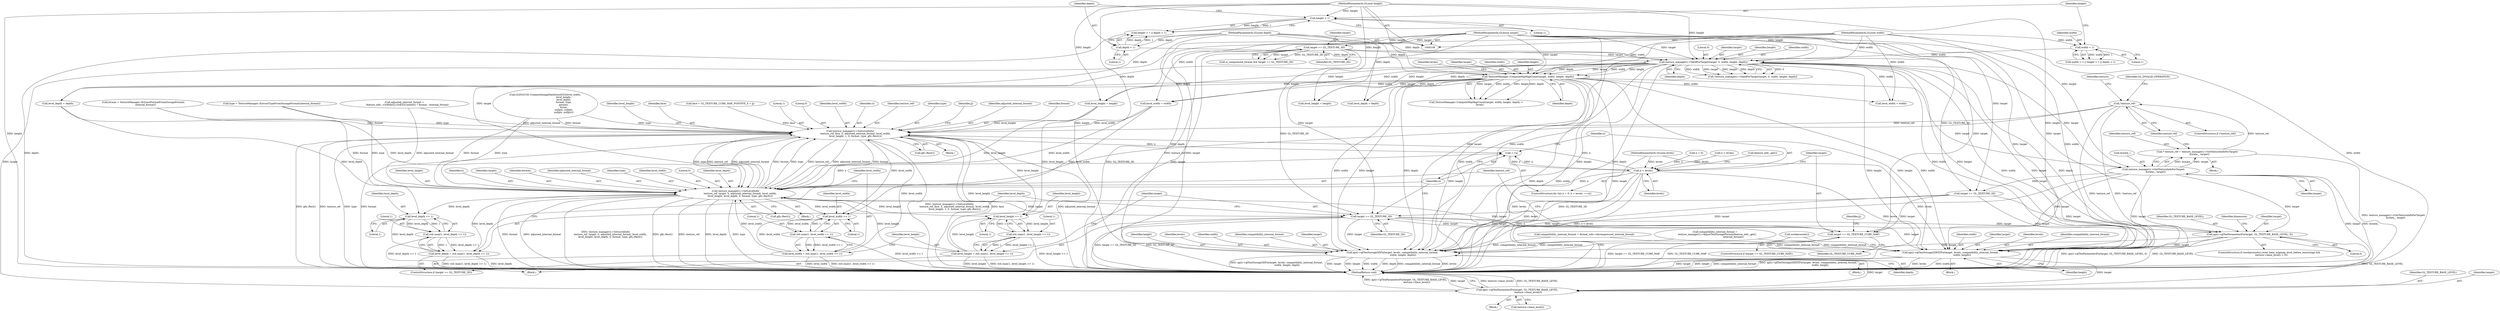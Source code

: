 digraph "0_Chrome_385508dc888ef15d272cdd2705b17996abc519d6_0@pointer" {
"1000189" [label="(Call,!texture_ref)"];
"1000182" [label="(Call,* texture_ref = texture_manager()->GetTextureInfoForTarget(\n      &state_, target))"];
"1000184" [label="(Call,texture_manager()->GetTextureInfoForTarget(\n      &state_, target))"];
"1000169" [label="(Call,TextureManager::ComputeMipMapCount(target, width, height, depth))"];
"1000160" [label="(Call,texture_manager()->ValidForTarget(target, 0, width, height, depth))"];
"1000134" [label="(Call,target == GL_TEXTURE_3D)"];
"1000107" [label="(MethodParameterIn,GLenum target)"];
"1000147" [label="(Call,width < 1)"];
"1000110" [label="(MethodParameterIn,GLsizei width)"];
"1000151" [label="(Call,height < 1)"];
"1000111" [label="(MethodParameterIn,GLsizei height)"];
"1000154" [label="(Call,depth < 1)"];
"1000112" [label="(MethodParameterIn,GLsizei depth)"];
"1000420" [label="(Call,texture_manager()->SetLevelInfo(\n              texture_ref, face, ii, adjusted_internal_format, level_width,\n              level_height, 1, 0, format, type, gfx::Rect()))"];
"1000395" [label="(Call,++ii)"];
"1000392" [label="(Call,ii < levels)"];
"1000434" [label="(Call,texture_manager()->SetLevelInfo(\n            texture_ref, target, ii, adjusted_internal_format, level_width,\n            level_height, level_depth, 0, format, type, gfx::Rect()))"];
"1000450" [label="(Call,level_width >> 1)"];
"1000448" [label="(Call,std::max(1, level_width >> 1))"];
"1000446" [label="(Call,level_width = std::max(1, level_width >> 1))"];
"1000457" [label="(Call,level_height >> 1)"];
"1000455" [label="(Call,std::max(1, level_height >> 1))"];
"1000453" [label="(Call,level_height = std::max(1, level_height >> 1))"];
"1000461" [label="(Call,target == GL_TEXTURE_3D)"];
"1000399" [label="(Call,target == GL_TEXTURE_CUBE_MAP)"];
"1000483" [label="(Call,api()->glTexParameteriFn(target, GL_TEXTURE_BASE_LEVEL, 0))"];
"1000492" [label="(Call,api()->glTexStorage2DEXTFn(target, levels, compatibility_internal_format,\n                               width, height))"];
"1000516" [label="(Call,api()->glTexParameteriFn(target, GL_TEXTURE_BASE_LEVEL,\n                             texture->base_level()))"];
"1000500" [label="(Call,api()->glTexStorage3DFn(target, levels, compatibility_internal_format,\n                            width, height, depth))"];
"1000468" [label="(Call,level_depth >> 1)"];
"1000466" [label="(Call,std::max(1, level_depth >> 1))"];
"1000464" [label="(Call,level_depth = std::max(1, level_depth >> 1))"];
"1000422" [label="(Identifier,face)"];
"1000433" [label="(Block,)"];
"1000171" [label="(Identifier,width)"];
"1000160" [label="(Call,texture_manager()->ValidForTarget(target, 0, width, height, depth))"];
"1000162" [label="(Literal,0)"];
"1000193" [label="(Identifier,GL_INVALID_OPERATION)"];
"1000491" [label="(Block,)"];
"1000156" [label="(Literal,1)"];
"1000387" [label="(ControlStructure,for (int ii = 0; ii < levels; ++ii))"];
"1000401" [label="(Identifier,GL_TEXTURE_CUBE_MAP)"];
"1000184" [label="(Call,texture_manager()->GetTextureInfoForTarget(\n      &state_, target))"];
"1000165" [label="(Identifier,depth)"];
"1000400" [label="(Identifier,target)"];
"1000518" [label="(Identifier,GL_TEXTURE_BASE_LEVEL)"];
"1000440" [label="(Identifier,level_height)"];
"1000233" [label="(Call,level_height = height)"];
"1000152" [label="(Identifier,height)"];
"1000415" [label="(Call,face = GL_TEXTURE_CUBE_MAP_POSITIVE_X + jj)"];
"1000448" [label="(Call,std::max(1, level_width >> 1))"];
"1000406" [label="(Identifier,jj)"];
"1000218" [label="(Call,format = TextureManager::ExtractFormatFromStorageFormat(\n      internal_format))"];
"1000223" [label="(Call,type = TextureManager::ExtractTypeFromStorageFormat(internal_format))"];
"1000431" [label="(Call,gfx::Rect())"];
"1000159" [label="(Call,!texture_manager()->ValidForTarget(target, 0, width, height, depth))"];
"1000461" [label="(Call,target == GL_TEXTURE_3D)"];
"1000377" [label="(Call,level_depth = depth)"];
"1000499" [label="(Block,)"];
"1000188" [label="(ControlStructure,if (!texture_ref))"];
"1000454" [label="(Identifier,level_height)"];
"1000187" [label="(Identifier,target)"];
"1000183" [label="(Identifier,texture_ref)"];
"1000486" [label="(Literal,0)"];
"1000517" [label="(Identifier,target)"];
"1000434" [label="(Call,texture_manager()->SetLevelInfo(\n            texture_ref, target, ii, adjusted_internal_format, level_width,\n            level_height, level_depth, 0, format, type, gfx::Rect()))"];
"1000475" [label="(ControlStructure,if (workarounds().reset_base_mipmap_level_before_texstorage &&\n      texture->base_level() > 0))"];
"1000154" [label="(Call,depth < 1)"];
"1000172" [label="(Identifier,height)"];
"1000427" [label="(Literal,1)"];
"1000413" [label="(Block,)"];
"1000168" [label="(Call,TextureManager::ComputeMipMapCount(target, width, height, depth) <\n          levels)"];
"1000174" [label="(Identifier,levels)"];
"1000452" [label="(Literal,1)"];
"1000362" [label="(Call,compatibility_internal_format = format_info->decompressed_internal_format)"];
"1000147" [label="(Call,width < 1)"];
"1000146" [label="(Call,width < 1 || height < 1 || depth < 1)"];
"1000516" [label="(Call,api()->glTexParameteriFn(target, GL_TEXTURE_BASE_LEVEL,\n                             texture->base_level()))"];
"1000435" [label="(Identifier,texture_ref)"];
"1000450" [label="(Call,level_width >> 1)"];
"1000449" [label="(Literal,1)"];
"1000342" [label="(Call,compatibility_internal_format =\n      texture_manager()->AdjustTexStorageFormat(feature_info_.get(),\n                                                internal_format))"];
"1000170" [label="(Identifier,target)"];
"1000161" [label="(Identifier,target)"];
"1000464" [label="(Call,level_depth = std::max(1, level_depth >> 1))"];
"1000485" [label="(Identifier,GL_TEXTURE_BASE_LEVEL)"];
"1000115" [label="(Block,)"];
"1000496" [label="(Identifier,width)"];
"1000520" [label="(MethodReturn,void)"];
"1000173" [label="(Identifier,depth)"];
"1000437" [label="(Identifier,ii)"];
"1000470" [label="(Literal,1)"];
"1000428" [label="(Literal,0)"];
"1000134" [label="(Call,target == GL_TEXTURE_3D)"];
"1000322" [label="(Call,target == GL_TEXTURE_3D)"];
"1000169" [label="(Call,TextureManager::ComputeMipMapCount(target, width, height, depth))"];
"1000505" [label="(Identifier,height)"];
"1000515" [label="(Block,)"];
"1000502" [label="(Identifier,levels)"];
"1000425" [label="(Identifier,level_width)"];
"1000423" [label="(Identifier,ii)"];
"1000399" [label="(Call,target == GL_TEXTURE_CUBE_MAP)"];
"1000447" [label="(Identifier,level_width)"];
"1000150" [label="(Call,height < 1 || depth < 1)"];
"1000489" [label="(Identifier,dimension)"];
"1000436" [label="(Identifier,target)"];
"1000472" [label="(Call,feature_info_.get())"];
"1000389" [label="(Call,ii = 0)"];
"1000252" [label="(Call,ii < levels)"];
"1000458" [label="(Identifier,level_height)"];
"1000421" [label="(Identifier,texture_ref)"];
"1000151" [label="(Call,height < 1)"];
"1000460" [label="(ControlStructure,if (target == GL_TEXTURE_3D))"];
"1000153" [label="(Literal,1)"];
"1000430" [label="(Identifier,type)"];
"1000504" [label="(Identifier,width)"];
"1000394" [label="(Identifier,levels)"];
"1000466" [label="(Call,std::max(1, level_depth >> 1))"];
"1000443" [label="(Identifier,format)"];
"1000451" [label="(Identifier,level_width)"];
"1000164" [label="(Identifier,height)"];
"1000446" [label="(Call,level_width = std::max(1, level_width >> 1))"];
"1000229" [label="(Call,level_width = width)"];
"1000373" [label="(Call,level_height = height)"];
"1000412" [label="(Identifier,jj)"];
"1000492" [label="(Call,api()->glTexStorage2DEXTFn(target, levels, compatibility_internal_format,\n                               width, height))"];
"1000112" [label="(MethodParameterIn,GLsizei depth)"];
"1000438" [label="(Identifier,adjusted_internal_format)"];
"1000510" [label="(Call,workarounds())"];
"1000182" [label="(Call,* texture_ref = texture_manager()->GetTextureInfoForTarget(\n      &state_, target))"];
"1000424" [label="(Identifier,adjusted_internal_format)"];
"1000453" [label="(Call,level_height = std::max(1, level_height >> 1))"];
"1000493" [label="(Identifier,target)"];
"1000429" [label="(Identifier,format)"];
"1000132" [label="(Call,is_compressed_format && target == GL_TEXTURE_3D)"];
"1000444" [label="(Identifier,type)"];
"1000497" [label="(Identifier,height)"];
"1000457" [label="(Call,level_height >> 1)"];
"1000397" [label="(Block,)"];
"1000148" [label="(Identifier,width)"];
"1000469" [label="(Identifier,level_depth)"];
"1000398" [label="(ControlStructure,if (target == GL_TEXTURE_CUBE_MAP))"];
"1000111" [label="(MethodParameterIn,GLsizei height)"];
"1000237" [label="(Call,level_depth = depth)"];
"1000439" [label="(Identifier,level_width)"];
"1000381" [label="(Call,adjusted_internal_format =\n        feature_info_->IsWebGL1OrES2Context() ? format : internal_format)"];
"1000445" [label="(Call,gfx::Rect())"];
"1000455" [label="(Call,std::max(1, level_height >> 1))"];
"1000459" [label="(Literal,1)"];
"1000369" [label="(Call,level_width = width)"];
"1000135" [label="(Identifier,target)"];
"1000285" [label="(Call,GLES2Util::ComputeImageDataSizesES3(level_width,\n                                                 level_height,\n                                                 level_depth,\n                                                 format, type,\n                                                 params,\n                                                 &size,\n                                                 nullptr, nullptr,\n                                                 nullptr, nullptr))"];
"1000456" [label="(Literal,1)"];
"1000185" [label="(Call,&state_)"];
"1000465" [label="(Identifier,level_depth)"];
"1000149" [label="(Literal,1)"];
"1000467" [label="(Literal,1)"];
"1000500" [label="(Call,api()->glTexStorage3DFn(target, levels, compatibility_internal_format,\n                            width, height, depth))"];
"1000483" [label="(Call,api()->glTexParameteriFn(target, GL_TEXTURE_BASE_LEVEL, 0))"];
"1000494" [label="(Identifier,levels)"];
"1000462" [label="(Identifier,target)"];
"1000519" [label="(Call,texture->base_level())"];
"1000189" [label="(Call,!texture_ref)"];
"1000442" [label="(Literal,0)"];
"1000396" [label="(Identifier,ii)"];
"1000393" [label="(Identifier,ii)"];
"1000392" [label="(Call,ii < levels)"];
"1000506" [label="(Identifier,depth)"];
"1000441" [label="(Identifier,level_depth)"];
"1000395" [label="(Call,++ii)"];
"1000107" [label="(MethodParameterIn,GLenum target)"];
"1000163" [label="(Identifier,width)"];
"1000190" [label="(Identifier,texture_ref)"];
"1000136" [label="(Identifier,GL_TEXTURE_3D)"];
"1000463" [label="(Identifier,GL_TEXTURE_3D)"];
"1000503" [label="(Identifier,compatibility_internal_format)"];
"1000484" [label="(Identifier,target)"];
"1000468" [label="(Call,level_depth >> 1)"];
"1000155" [label="(Identifier,depth)"];
"1000426" [label="(Identifier,level_height)"];
"1000199" [label="(Identifier,texture)"];
"1000501" [label="(Identifier,target)"];
"1000108" [label="(MethodParameterIn,GLsizei levels)"];
"1000420" [label="(Call,texture_manager()->SetLevelInfo(\n              texture_ref, face, ii, adjusted_internal_format, level_width,\n              level_height, 1, 0, format, type, gfx::Rect()))"];
"1000495" [label="(Identifier,compatibility_internal_format)"];
"1000110" [label="(MethodParameterIn,GLsizei width)"];
"1000189" -> "1000188"  [label="AST: "];
"1000189" -> "1000190"  [label="CFG: "];
"1000190" -> "1000189"  [label="AST: "];
"1000193" -> "1000189"  [label="CFG: "];
"1000199" -> "1000189"  [label="CFG: "];
"1000189" -> "1000520"  [label="DDG: texture_ref"];
"1000189" -> "1000520"  [label="DDG: !texture_ref"];
"1000182" -> "1000189"  [label="DDG: texture_ref"];
"1000189" -> "1000420"  [label="DDG: texture_ref"];
"1000189" -> "1000434"  [label="DDG: texture_ref"];
"1000182" -> "1000115"  [label="AST: "];
"1000182" -> "1000184"  [label="CFG: "];
"1000183" -> "1000182"  [label="AST: "];
"1000184" -> "1000182"  [label="AST: "];
"1000190" -> "1000182"  [label="CFG: "];
"1000182" -> "1000520"  [label="DDG: texture_manager()->GetTextureInfoForTarget(\n      &state_, target)"];
"1000184" -> "1000182"  [label="DDG: &state_"];
"1000184" -> "1000182"  [label="DDG: target"];
"1000184" -> "1000187"  [label="CFG: "];
"1000185" -> "1000184"  [label="AST: "];
"1000187" -> "1000184"  [label="AST: "];
"1000184" -> "1000520"  [label="DDG: target"];
"1000184" -> "1000520"  [label="DDG: &state_"];
"1000169" -> "1000184"  [label="DDG: target"];
"1000160" -> "1000184"  [label="DDG: target"];
"1000107" -> "1000184"  [label="DDG: target"];
"1000184" -> "1000322"  [label="DDG: target"];
"1000184" -> "1000399"  [label="DDG: target"];
"1000184" -> "1000483"  [label="DDG: target"];
"1000184" -> "1000492"  [label="DDG: target"];
"1000184" -> "1000500"  [label="DDG: target"];
"1000169" -> "1000168"  [label="AST: "];
"1000169" -> "1000173"  [label="CFG: "];
"1000170" -> "1000169"  [label="AST: "];
"1000171" -> "1000169"  [label="AST: "];
"1000172" -> "1000169"  [label="AST: "];
"1000173" -> "1000169"  [label="AST: "];
"1000174" -> "1000169"  [label="CFG: "];
"1000169" -> "1000520"  [label="DDG: height"];
"1000169" -> "1000520"  [label="DDG: depth"];
"1000169" -> "1000520"  [label="DDG: width"];
"1000169" -> "1000520"  [label="DDG: target"];
"1000169" -> "1000168"  [label="DDG: target"];
"1000169" -> "1000168"  [label="DDG: width"];
"1000169" -> "1000168"  [label="DDG: height"];
"1000169" -> "1000168"  [label="DDG: depth"];
"1000160" -> "1000169"  [label="DDG: target"];
"1000160" -> "1000169"  [label="DDG: width"];
"1000160" -> "1000169"  [label="DDG: height"];
"1000160" -> "1000169"  [label="DDG: depth"];
"1000107" -> "1000169"  [label="DDG: target"];
"1000110" -> "1000169"  [label="DDG: width"];
"1000111" -> "1000169"  [label="DDG: height"];
"1000112" -> "1000169"  [label="DDG: depth"];
"1000169" -> "1000229"  [label="DDG: width"];
"1000169" -> "1000233"  [label="DDG: height"];
"1000169" -> "1000237"  [label="DDG: depth"];
"1000169" -> "1000369"  [label="DDG: width"];
"1000169" -> "1000373"  [label="DDG: height"];
"1000169" -> "1000377"  [label="DDG: depth"];
"1000169" -> "1000492"  [label="DDG: width"];
"1000169" -> "1000492"  [label="DDG: height"];
"1000169" -> "1000500"  [label="DDG: width"];
"1000169" -> "1000500"  [label="DDG: height"];
"1000169" -> "1000500"  [label="DDG: depth"];
"1000160" -> "1000159"  [label="AST: "];
"1000160" -> "1000165"  [label="CFG: "];
"1000161" -> "1000160"  [label="AST: "];
"1000162" -> "1000160"  [label="AST: "];
"1000163" -> "1000160"  [label="AST: "];
"1000164" -> "1000160"  [label="AST: "];
"1000165" -> "1000160"  [label="AST: "];
"1000159" -> "1000160"  [label="CFG: "];
"1000160" -> "1000520"  [label="DDG: height"];
"1000160" -> "1000520"  [label="DDG: width"];
"1000160" -> "1000520"  [label="DDG: target"];
"1000160" -> "1000520"  [label="DDG: depth"];
"1000160" -> "1000159"  [label="DDG: 0"];
"1000160" -> "1000159"  [label="DDG: width"];
"1000160" -> "1000159"  [label="DDG: target"];
"1000160" -> "1000159"  [label="DDG: height"];
"1000160" -> "1000159"  [label="DDG: depth"];
"1000134" -> "1000160"  [label="DDG: target"];
"1000107" -> "1000160"  [label="DDG: target"];
"1000147" -> "1000160"  [label="DDG: width"];
"1000110" -> "1000160"  [label="DDG: width"];
"1000151" -> "1000160"  [label="DDG: height"];
"1000111" -> "1000160"  [label="DDG: height"];
"1000154" -> "1000160"  [label="DDG: depth"];
"1000112" -> "1000160"  [label="DDG: depth"];
"1000160" -> "1000229"  [label="DDG: width"];
"1000160" -> "1000233"  [label="DDG: height"];
"1000160" -> "1000237"  [label="DDG: depth"];
"1000160" -> "1000369"  [label="DDG: width"];
"1000160" -> "1000373"  [label="DDG: height"];
"1000160" -> "1000377"  [label="DDG: depth"];
"1000160" -> "1000492"  [label="DDG: width"];
"1000160" -> "1000492"  [label="DDG: height"];
"1000160" -> "1000500"  [label="DDG: width"];
"1000160" -> "1000500"  [label="DDG: height"];
"1000160" -> "1000500"  [label="DDG: depth"];
"1000134" -> "1000132"  [label="AST: "];
"1000134" -> "1000136"  [label="CFG: "];
"1000135" -> "1000134"  [label="AST: "];
"1000136" -> "1000134"  [label="AST: "];
"1000132" -> "1000134"  [label="CFG: "];
"1000134" -> "1000520"  [label="DDG: target"];
"1000134" -> "1000520"  [label="DDG: GL_TEXTURE_3D"];
"1000134" -> "1000132"  [label="DDG: target"];
"1000134" -> "1000132"  [label="DDG: GL_TEXTURE_3D"];
"1000107" -> "1000134"  [label="DDG: target"];
"1000134" -> "1000322"  [label="DDG: GL_TEXTURE_3D"];
"1000134" -> "1000461"  [label="DDG: GL_TEXTURE_3D"];
"1000107" -> "1000106"  [label="AST: "];
"1000107" -> "1000520"  [label="DDG: target"];
"1000107" -> "1000322"  [label="DDG: target"];
"1000107" -> "1000399"  [label="DDG: target"];
"1000107" -> "1000434"  [label="DDG: target"];
"1000107" -> "1000461"  [label="DDG: target"];
"1000107" -> "1000483"  [label="DDG: target"];
"1000107" -> "1000492"  [label="DDG: target"];
"1000107" -> "1000500"  [label="DDG: target"];
"1000107" -> "1000516"  [label="DDG: target"];
"1000147" -> "1000146"  [label="AST: "];
"1000147" -> "1000149"  [label="CFG: "];
"1000148" -> "1000147"  [label="AST: "];
"1000149" -> "1000147"  [label="AST: "];
"1000152" -> "1000147"  [label="CFG: "];
"1000146" -> "1000147"  [label="CFG: "];
"1000147" -> "1000146"  [label="DDG: width"];
"1000147" -> "1000146"  [label="DDG: 1"];
"1000110" -> "1000147"  [label="DDG: width"];
"1000110" -> "1000106"  [label="AST: "];
"1000110" -> "1000520"  [label="DDG: width"];
"1000110" -> "1000229"  [label="DDG: width"];
"1000110" -> "1000369"  [label="DDG: width"];
"1000110" -> "1000492"  [label="DDG: width"];
"1000110" -> "1000500"  [label="DDG: width"];
"1000151" -> "1000150"  [label="AST: "];
"1000151" -> "1000153"  [label="CFG: "];
"1000152" -> "1000151"  [label="AST: "];
"1000153" -> "1000151"  [label="AST: "];
"1000155" -> "1000151"  [label="CFG: "];
"1000150" -> "1000151"  [label="CFG: "];
"1000151" -> "1000150"  [label="DDG: height"];
"1000151" -> "1000150"  [label="DDG: 1"];
"1000111" -> "1000151"  [label="DDG: height"];
"1000111" -> "1000106"  [label="AST: "];
"1000111" -> "1000520"  [label="DDG: height"];
"1000111" -> "1000233"  [label="DDG: height"];
"1000111" -> "1000373"  [label="DDG: height"];
"1000111" -> "1000492"  [label="DDG: height"];
"1000111" -> "1000500"  [label="DDG: height"];
"1000154" -> "1000150"  [label="AST: "];
"1000154" -> "1000156"  [label="CFG: "];
"1000155" -> "1000154"  [label="AST: "];
"1000156" -> "1000154"  [label="AST: "];
"1000150" -> "1000154"  [label="CFG: "];
"1000154" -> "1000150"  [label="DDG: depth"];
"1000154" -> "1000150"  [label="DDG: 1"];
"1000112" -> "1000154"  [label="DDG: depth"];
"1000112" -> "1000106"  [label="AST: "];
"1000112" -> "1000520"  [label="DDG: depth"];
"1000112" -> "1000237"  [label="DDG: depth"];
"1000112" -> "1000377"  [label="DDG: depth"];
"1000112" -> "1000500"  [label="DDG: depth"];
"1000420" -> "1000413"  [label="AST: "];
"1000420" -> "1000431"  [label="CFG: "];
"1000421" -> "1000420"  [label="AST: "];
"1000422" -> "1000420"  [label="AST: "];
"1000423" -> "1000420"  [label="AST: "];
"1000424" -> "1000420"  [label="AST: "];
"1000425" -> "1000420"  [label="AST: "];
"1000426" -> "1000420"  [label="AST: "];
"1000427" -> "1000420"  [label="AST: "];
"1000428" -> "1000420"  [label="AST: "];
"1000429" -> "1000420"  [label="AST: "];
"1000430" -> "1000420"  [label="AST: "];
"1000431" -> "1000420"  [label="AST: "];
"1000412" -> "1000420"  [label="CFG: "];
"1000420" -> "1000520"  [label="DDG: texture_manager()->SetLevelInfo(\n              texture_ref, face, ii, adjusted_internal_format, level_width,\n              level_height, 1, 0, format, type, gfx::Rect())"];
"1000420" -> "1000520"  [label="DDG: face"];
"1000420" -> "1000520"  [label="DDG: adjusted_internal_format"];
"1000420" -> "1000520"  [label="DDG: gfx::Rect()"];
"1000420" -> "1000520"  [label="DDG: texture_ref"];
"1000420" -> "1000520"  [label="DDG: type"];
"1000420" -> "1000520"  [label="DDG: format"];
"1000420" -> "1000395"  [label="DDG: ii"];
"1000434" -> "1000420"  [label="DDG: texture_ref"];
"1000434" -> "1000420"  [label="DDG: adjusted_internal_format"];
"1000434" -> "1000420"  [label="DDG: format"];
"1000434" -> "1000420"  [label="DDG: type"];
"1000415" -> "1000420"  [label="DDG: face"];
"1000392" -> "1000420"  [label="DDG: ii"];
"1000381" -> "1000420"  [label="DDG: adjusted_internal_format"];
"1000369" -> "1000420"  [label="DDG: level_width"];
"1000446" -> "1000420"  [label="DDG: level_width"];
"1000373" -> "1000420"  [label="DDG: level_height"];
"1000453" -> "1000420"  [label="DDG: level_height"];
"1000218" -> "1000420"  [label="DDG: format"];
"1000285" -> "1000420"  [label="DDG: format"];
"1000285" -> "1000420"  [label="DDG: type"];
"1000223" -> "1000420"  [label="DDG: type"];
"1000420" -> "1000434"  [label="DDG: texture_ref"];
"1000420" -> "1000434"  [label="DDG: adjusted_internal_format"];
"1000420" -> "1000434"  [label="DDG: format"];
"1000420" -> "1000434"  [label="DDG: type"];
"1000420" -> "1000450"  [label="DDG: level_width"];
"1000420" -> "1000457"  [label="DDG: level_height"];
"1000395" -> "1000387"  [label="AST: "];
"1000395" -> "1000396"  [label="CFG: "];
"1000396" -> "1000395"  [label="AST: "];
"1000393" -> "1000395"  [label="CFG: "];
"1000395" -> "1000392"  [label="DDG: ii"];
"1000434" -> "1000395"  [label="DDG: ii"];
"1000392" -> "1000395"  [label="DDG: ii"];
"1000392" -> "1000387"  [label="AST: "];
"1000392" -> "1000394"  [label="CFG: "];
"1000393" -> "1000392"  [label="AST: "];
"1000394" -> "1000392"  [label="AST: "];
"1000400" -> "1000392"  [label="CFG: "];
"1000472" -> "1000392"  [label="CFG: "];
"1000392" -> "1000520"  [label="DDG: ii < levels"];
"1000392" -> "1000520"  [label="DDG: ii"];
"1000389" -> "1000392"  [label="DDG: ii"];
"1000252" -> "1000392"  [label="DDG: levels"];
"1000108" -> "1000392"  [label="DDG: levels"];
"1000392" -> "1000434"  [label="DDG: ii"];
"1000392" -> "1000492"  [label="DDG: levels"];
"1000392" -> "1000500"  [label="DDG: levels"];
"1000434" -> "1000433"  [label="AST: "];
"1000434" -> "1000445"  [label="CFG: "];
"1000435" -> "1000434"  [label="AST: "];
"1000436" -> "1000434"  [label="AST: "];
"1000437" -> "1000434"  [label="AST: "];
"1000438" -> "1000434"  [label="AST: "];
"1000439" -> "1000434"  [label="AST: "];
"1000440" -> "1000434"  [label="AST: "];
"1000441" -> "1000434"  [label="AST: "];
"1000442" -> "1000434"  [label="AST: "];
"1000443" -> "1000434"  [label="AST: "];
"1000444" -> "1000434"  [label="AST: "];
"1000445" -> "1000434"  [label="AST: "];
"1000447" -> "1000434"  [label="CFG: "];
"1000434" -> "1000520"  [label="DDG: format"];
"1000434" -> "1000520"  [label="DDG: adjusted_internal_format"];
"1000434" -> "1000520"  [label="DDG: texture_manager()->SetLevelInfo(\n            texture_ref, target, ii, adjusted_internal_format, level_width,\n            level_height, level_depth, 0, format, type, gfx::Rect())"];
"1000434" -> "1000520"  [label="DDG: gfx::Rect()"];
"1000434" -> "1000520"  [label="DDG: texture_ref"];
"1000434" -> "1000520"  [label="DDG: level_depth"];
"1000434" -> "1000520"  [label="DDG: type"];
"1000399" -> "1000434"  [label="DDG: target"];
"1000381" -> "1000434"  [label="DDG: adjusted_internal_format"];
"1000369" -> "1000434"  [label="DDG: level_width"];
"1000446" -> "1000434"  [label="DDG: level_width"];
"1000373" -> "1000434"  [label="DDG: level_height"];
"1000453" -> "1000434"  [label="DDG: level_height"];
"1000464" -> "1000434"  [label="DDG: level_depth"];
"1000377" -> "1000434"  [label="DDG: level_depth"];
"1000218" -> "1000434"  [label="DDG: format"];
"1000285" -> "1000434"  [label="DDG: format"];
"1000285" -> "1000434"  [label="DDG: type"];
"1000223" -> "1000434"  [label="DDG: type"];
"1000434" -> "1000450"  [label="DDG: level_width"];
"1000434" -> "1000457"  [label="DDG: level_height"];
"1000434" -> "1000461"  [label="DDG: target"];
"1000434" -> "1000468"  [label="DDG: level_depth"];
"1000450" -> "1000448"  [label="AST: "];
"1000450" -> "1000452"  [label="CFG: "];
"1000451" -> "1000450"  [label="AST: "];
"1000452" -> "1000450"  [label="AST: "];
"1000448" -> "1000450"  [label="CFG: "];
"1000450" -> "1000448"  [label="DDG: level_width"];
"1000450" -> "1000448"  [label="DDG: 1"];
"1000369" -> "1000450"  [label="DDG: level_width"];
"1000446" -> "1000450"  [label="DDG: level_width"];
"1000448" -> "1000446"  [label="AST: "];
"1000449" -> "1000448"  [label="AST: "];
"1000446" -> "1000448"  [label="CFG: "];
"1000448" -> "1000520"  [label="DDG: level_width >> 1"];
"1000448" -> "1000446"  [label="DDG: 1"];
"1000448" -> "1000446"  [label="DDG: level_width >> 1"];
"1000446" -> "1000397"  [label="AST: "];
"1000447" -> "1000446"  [label="AST: "];
"1000454" -> "1000446"  [label="CFG: "];
"1000446" -> "1000520"  [label="DDG: level_width"];
"1000446" -> "1000520"  [label="DDG: std::max(1, level_width >> 1)"];
"1000457" -> "1000455"  [label="AST: "];
"1000457" -> "1000459"  [label="CFG: "];
"1000458" -> "1000457"  [label="AST: "];
"1000459" -> "1000457"  [label="AST: "];
"1000455" -> "1000457"  [label="CFG: "];
"1000457" -> "1000455"  [label="DDG: level_height"];
"1000457" -> "1000455"  [label="DDG: 1"];
"1000373" -> "1000457"  [label="DDG: level_height"];
"1000453" -> "1000457"  [label="DDG: level_height"];
"1000455" -> "1000453"  [label="AST: "];
"1000456" -> "1000455"  [label="AST: "];
"1000453" -> "1000455"  [label="CFG: "];
"1000455" -> "1000520"  [label="DDG: level_height >> 1"];
"1000455" -> "1000453"  [label="DDG: 1"];
"1000455" -> "1000453"  [label="DDG: level_height >> 1"];
"1000453" -> "1000397"  [label="AST: "];
"1000454" -> "1000453"  [label="AST: "];
"1000462" -> "1000453"  [label="CFG: "];
"1000453" -> "1000520"  [label="DDG: std::max(1, level_height >> 1)"];
"1000453" -> "1000520"  [label="DDG: level_height"];
"1000461" -> "1000460"  [label="AST: "];
"1000461" -> "1000463"  [label="CFG: "];
"1000462" -> "1000461"  [label="AST: "];
"1000463" -> "1000461"  [label="AST: "];
"1000465" -> "1000461"  [label="CFG: "];
"1000396" -> "1000461"  [label="CFG: "];
"1000461" -> "1000520"  [label="DDG: target == GL_TEXTURE_3D"];
"1000461" -> "1000520"  [label="DDG: GL_TEXTURE_3D"];
"1000461" -> "1000399"  [label="DDG: target"];
"1000399" -> "1000461"  [label="DDG: target"];
"1000322" -> "1000461"  [label="DDG: GL_TEXTURE_3D"];
"1000461" -> "1000483"  [label="DDG: target"];
"1000461" -> "1000492"  [label="DDG: target"];
"1000461" -> "1000500"  [label="DDG: target"];
"1000399" -> "1000398"  [label="AST: "];
"1000399" -> "1000401"  [label="CFG: "];
"1000400" -> "1000399"  [label="AST: "];
"1000401" -> "1000399"  [label="AST: "];
"1000406" -> "1000399"  [label="CFG: "];
"1000435" -> "1000399"  [label="CFG: "];
"1000399" -> "1000520"  [label="DDG: GL_TEXTURE_CUBE_MAP"];
"1000399" -> "1000520"  [label="DDG: target == GL_TEXTURE_CUBE_MAP"];
"1000322" -> "1000399"  [label="DDG: target"];
"1000483" -> "1000475"  [label="AST: "];
"1000483" -> "1000486"  [label="CFG: "];
"1000484" -> "1000483"  [label="AST: "];
"1000485" -> "1000483"  [label="AST: "];
"1000486" -> "1000483"  [label="AST: "];
"1000489" -> "1000483"  [label="CFG: "];
"1000483" -> "1000520"  [label="DDG: api()->glTexParameteriFn(target, GL_TEXTURE_BASE_LEVEL, 0)"];
"1000483" -> "1000520"  [label="DDG: GL_TEXTURE_BASE_LEVEL"];
"1000322" -> "1000483"  [label="DDG: target"];
"1000483" -> "1000492"  [label="DDG: target"];
"1000483" -> "1000500"  [label="DDG: target"];
"1000483" -> "1000516"  [label="DDG: GL_TEXTURE_BASE_LEVEL"];
"1000492" -> "1000491"  [label="AST: "];
"1000492" -> "1000497"  [label="CFG: "];
"1000493" -> "1000492"  [label="AST: "];
"1000494" -> "1000492"  [label="AST: "];
"1000495" -> "1000492"  [label="AST: "];
"1000496" -> "1000492"  [label="AST: "];
"1000497" -> "1000492"  [label="AST: "];
"1000510" -> "1000492"  [label="CFG: "];
"1000492" -> "1000520"  [label="DDG: levels"];
"1000492" -> "1000520"  [label="DDG: width"];
"1000492" -> "1000520"  [label="DDG: target"];
"1000492" -> "1000520"  [label="DDG: height"];
"1000492" -> "1000520"  [label="DDG: compatibility_internal_format"];
"1000492" -> "1000520"  [label="DDG: api()->glTexStorage2DEXTFn(target, levels, compatibility_internal_format,\n                               width, height)"];
"1000322" -> "1000492"  [label="DDG: target"];
"1000108" -> "1000492"  [label="DDG: levels"];
"1000342" -> "1000492"  [label="DDG: compatibility_internal_format"];
"1000362" -> "1000492"  [label="DDG: compatibility_internal_format"];
"1000492" -> "1000516"  [label="DDG: target"];
"1000516" -> "1000515"  [label="AST: "];
"1000516" -> "1000519"  [label="CFG: "];
"1000517" -> "1000516"  [label="AST: "];
"1000518" -> "1000516"  [label="AST: "];
"1000519" -> "1000516"  [label="AST: "];
"1000520" -> "1000516"  [label="CFG: "];
"1000516" -> "1000520"  [label="DDG: texture->base_level()"];
"1000516" -> "1000520"  [label="DDG: GL_TEXTURE_BASE_LEVEL"];
"1000516" -> "1000520"  [label="DDG: api()->glTexParameteriFn(target, GL_TEXTURE_BASE_LEVEL,\n                             texture->base_level())"];
"1000516" -> "1000520"  [label="DDG: target"];
"1000500" -> "1000516"  [label="DDG: target"];
"1000500" -> "1000499"  [label="AST: "];
"1000500" -> "1000506"  [label="CFG: "];
"1000501" -> "1000500"  [label="AST: "];
"1000502" -> "1000500"  [label="AST: "];
"1000503" -> "1000500"  [label="AST: "];
"1000504" -> "1000500"  [label="AST: "];
"1000505" -> "1000500"  [label="AST: "];
"1000506" -> "1000500"  [label="AST: "];
"1000510" -> "1000500"  [label="CFG: "];
"1000500" -> "1000520"  [label="DDG: depth"];
"1000500" -> "1000520"  [label="DDG: compatibility_internal_format"];
"1000500" -> "1000520"  [label="DDG: levels"];
"1000500" -> "1000520"  [label="DDG: api()->glTexStorage3DFn(target, levels, compatibility_internal_format,\n                            width, height, depth)"];
"1000500" -> "1000520"  [label="DDG: target"];
"1000500" -> "1000520"  [label="DDG: height"];
"1000500" -> "1000520"  [label="DDG: width"];
"1000322" -> "1000500"  [label="DDG: target"];
"1000108" -> "1000500"  [label="DDG: levels"];
"1000342" -> "1000500"  [label="DDG: compatibility_internal_format"];
"1000362" -> "1000500"  [label="DDG: compatibility_internal_format"];
"1000468" -> "1000466"  [label="AST: "];
"1000468" -> "1000470"  [label="CFG: "];
"1000469" -> "1000468"  [label="AST: "];
"1000470" -> "1000468"  [label="AST: "];
"1000466" -> "1000468"  [label="CFG: "];
"1000468" -> "1000466"  [label="DDG: level_depth"];
"1000468" -> "1000466"  [label="DDG: 1"];
"1000464" -> "1000468"  [label="DDG: level_depth"];
"1000377" -> "1000468"  [label="DDG: level_depth"];
"1000466" -> "1000464"  [label="AST: "];
"1000467" -> "1000466"  [label="AST: "];
"1000464" -> "1000466"  [label="CFG: "];
"1000466" -> "1000520"  [label="DDG: level_depth >> 1"];
"1000466" -> "1000464"  [label="DDG: 1"];
"1000466" -> "1000464"  [label="DDG: level_depth >> 1"];
"1000464" -> "1000460"  [label="AST: "];
"1000465" -> "1000464"  [label="AST: "];
"1000396" -> "1000464"  [label="CFG: "];
"1000464" -> "1000520"  [label="DDG: level_depth"];
"1000464" -> "1000520"  [label="DDG: std::max(1, level_depth >> 1)"];
}
